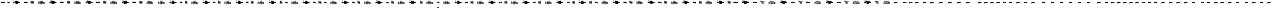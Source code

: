 digraph A { 
	rankdir=TB;
	size = "8.5,11";
	s0 [style="bold",width=0,height=0, fontsize = 50, label="kitchen \n " ];
	s1 [style="bold",width=0,height=0, fontsize = 50, label="deck \n " ];
	s2 [style="bold",width=0,height=0, fontsize = 50, label="kitchen \n carrying_item \n radio \n " ];
	s3 [style="bold",width=0,height=0, fontsize = 50, label="kitchen \n " ];
	s4 [style="bold",width=0,height=0, fontsize = 50, label="kitchen \n radio \n " ];
	s5 [style="bold",width=0,height=0, fontsize = 50, label="kitchen \n carrying_item \n " ];
	s6 [style="bold",width=0,height=0, fontsize = 50, label="kitchen \n carrying_item \n radio \n " ];
	s7 [style="bold",width=0,height=0, fontsize = 50, label="kitchen \n " ];
	s8 [style="bold",width=0,height=0, fontsize = 50, label="kitchen \n radio \n " ];
	s9 [style="bold",width=0,height=0, fontsize = 50, label="kitchen \n carrying_item \n " ];
	s10 [style="bold",width=0,height=0, fontsize = 50, label="kitchen \n carrying_item \n radio \n " ];
	s11 [style="bold",width=0,height=0, fontsize = 50, label="kitchen \n " ];
	s12 [style="bold",width=0,height=0, fontsize = 50, label="kitchen \n radio \n " ];
	s13 [style="bold",width=0,height=0, fontsize = 50, label="kitchen \n carrying_item \n " ];
	s14 [style="bold",width=0,height=0, fontsize = 50, label="kitchen \n carrying_item \n radio \n " ];
	s15 [style="bold",width=0,height=0, fontsize = 50, label="kitchen \n " ];
	s16 [style="bold",width=0,height=0, fontsize = 50, label="kitchen \n radio \n " ];
	s17 [style="bold",width=0,height=0, fontsize = 50, label="kitchen \n carrying_item \n " ];
	s18 [style="bold",width=0,height=0, fontsize = 50, label="deck \n carrying_item \n " ];
	s19 [style="bold",width=0,height=0, fontsize = 50, label="deck \n carrying_item \n radio \n " ];
	s20 [style="bold",width=0,height=0, fontsize = 50, label="deck \n " ];
	s21 [style="bold",width=0,height=0, fontsize = 50, label="deck \n radio \n " ];
	s22 [style="bold",width=0,height=0, fontsize = 50, label="deck \n carrying_item \n " ];
	s23 [style="bold",width=0,height=0, fontsize = 50, label="deck \n carrying_item \n radio \n " ];
	s24 [style="bold",width=0,height=0, fontsize = 50, label="deck \n " ];
	s25 [style="bold",width=0,height=0, fontsize = 50, label="deck \n radio \n " ];
	s26 [style="bold",width=0,height=0, fontsize = 50, label="deck \n carrying_item \n " ];
	s27 [style="bold",width=0,height=0, fontsize = 50, label="deck \n carrying_item \n radio \n " ];
	s28 [style="bold",width=0,height=0, fontsize = 50, label="deck \n " ];
	s29 [style="bold",width=0,height=0, fontsize = 50, label="deck \n radio \n " ];
	s30 [style="bold",width=0,height=0, fontsize = 50, label="deck \n carrying_item \n " ];
	s31 [style="bold",width=0,height=0, fontsize = 50, label="deck \n carrying_item \n radio \n " ];
	s32 [style="bold",width=0,height=0, fontsize = 50, label="deck \n radio \n " ];
	s33 [style="bold",width=0,height=0, fontsize = 50, label="living \n " ];
	s34 [style="bold",width=0,height=0, fontsize = 50, label="porch \n carrying_item \n " ];
	s35 [style="bold",width=0,height=0, fontsize = 50, label="living \n carrying_item \n radio \n " ];
	s36 [style="bold",width=0,height=0, fontsize = 50, label="living \n " ];
	s37 [style="bold",width=0,height=0, fontsize = 50, label="living \n radio \n " ];
	s38 [style="bold",width=0,height=0, fontsize = 50, label="living \n " ];
	s39 [style="bold",width=0,height=0, fontsize = 50, label="living \n carrying_item \n " ];
	s40 [style="bold",width=0,height=0, fontsize = 50, label="living \n carrying_item \n radio \n " ];
	s41 [style="bold",width=0,height=0, fontsize = 50, label="living \n " ];
	s42 [style="bold",width=0,height=0, fontsize = 50, label="living \n radio \n " ];
	s43 [style="bold",width=0,height=0, fontsize = 50, label="living \n carrying_item \n " ];
	s44 [style="bold",width=0,height=0, fontsize = 50, label="living \n carrying_item \n radio \n " ];
	s45 [style="bold",width=0,height=0, fontsize = 50, label="living \n " ];
	s46 [style="bold",width=0,height=0, fontsize = 50, label="living \n radio \n " ];
	s47 [style="bold",width=0,height=0, fontsize = 50, label="living \n carrying_item \n " ];
	s48 [style="bold",width=0,height=0, fontsize = 50, label="living \n carrying_item \n radio \n " ];
	s49 [style="bold",width=0,height=0, fontsize = 50, label="living \n radio \n " ];
	s50 [style="bold",width=0,height=0, fontsize = 50, label="living \n carrying_item \n " ];
	s51 [style="bold",width=0,height=0, fontsize = 50, label="porch \n " ];
	s52 [style="bold",width=0,height=0, fontsize = 50, label="porch \n carrying_item \n " ];
	s53 [style="bold",width=0,height=0, fontsize = 50, label="porch \n carrying_item \n radio \n " ];
	s54 [style="bold",width=0,height=0, fontsize = 50, label="porch \n " ];
	s55 [style="bold",width=0,height=0, fontsize = 50, label="porch \n radio \n " ];
	s56 [style="bold",width=0,height=0, fontsize = 50, label="porch \n carrying_item \n " ];
	s57 [style="bold",width=0,height=0, fontsize = 50, label="porch \n carrying_item \n radio \n " ];
	s58 [style="bold",width=0,height=0, fontsize = 50, label="porch \n " ];
	s59 [style="bold",width=0,height=0, fontsize = 50, label="porch \n radio \n " ];
	s60 [style="bold",width=0,height=0, fontsize = 50, label="porch \n carrying_item \n " ];
	s61 [style="bold",width=0,height=0, fontsize = 50, label="porch \n carrying_item \n radio \n " ];
	s62 [style="bold",width=0,height=0, fontsize = 50, label="porch \n " ];
	s63 [style="bold",width=0,height=0, fontsize = 50, label="porch \n radio \n " ];
	s64 [style="bold",width=0,height=0, fontsize = 50, label="porch \n carrying_item \n " ];
	s65 [style="bold",width=0,height=0, fontsize = 50, label="porch \n carrying_item \n radio \n " ];
	s66 [style="bold",width=0,height=0, fontsize = 50, label="porch \n " ];
	s67 [style="bold",width=0,height=0, fontsize = 50, label="porch \n radio \n " ];
	s68 [style="bold",width=0,height=0, fontsize = 50, label="porch \n carrying_item \n radio \n " ];
	s69 [style="bold",width=0,height=0, fontsize = 50, label="porch \n radio \n " ];
	s70 [style="bold",width=0,height=0, fontsize = 50, label="dining \n " ];
	s71 [style="bold",width=0,height=0, fontsize = 50, label="dining \n carrying_item \n " ];
	s72 [style="bold",width=0,height=0, fontsize = 50, label="dining \n carrying_item \n radio \n " ];
	s73 [style="bold",width=0,height=0, fontsize = 50, label="dining \n " ];
	s74 [style="bold",width=0,height=0, fontsize = 50, label="dining \n radio \n " ];
	s75 [style="bold",width=0,height=0, fontsize = 50, label="dining \n carrying_item \n " ];
	s76 [style="bold",width=0,height=0, fontsize = 50, label="dining \n carrying_item \n radio \n " ];
	s77 [style="bold",width=0,height=0, fontsize = 50, label="dining \n " ];
	s78 [style="bold",width=0,height=0, fontsize = 50, label="dining \n radio \n " ];
	s79 [style="bold",width=0,height=0, fontsize = 50, label="dining \n carrying_item \n " ];
	s80 [style="bold",width=0,height=0, fontsize = 50, label="dining \n carrying_item \n radio \n " ];
	s81 [style="bold",width=0,height=0, fontsize = 50, label="dining \n " ];
	s82 [style="bold",width=0,height=0, fontsize = 50, label="dining \n radio \n " ];
	s83 [style="bold",width=0,height=0, fontsize = 50, label="dining \n carrying_item \n " ];
	s84 [style="bold",width=0,height=0, fontsize = 50, label="dining \n carrying_item \n radio \n " ];
	s85 [style="bold",width=0,height=0, fontsize = 50, label="dining \n radio \n " ];
	s86 [style="bold",width=0,height=0, fontsize = 50, label="bedroom \n " ];
	s87 [style="bold",width=0,height=0, fontsize = 50, label="bedroom \n carrying_item \n radio \n " ];
	s88 [style="bold",width=0,height=0, fontsize = 50, label="bedroom \n " ];
	s89 [style="bold",width=0,height=0, fontsize = 50, label="bedroom \n radio \n " ];
	s90 [style="bold",width=0,height=0, fontsize = 50, label="bedroom \n carrying_item \n " ];
	s91 [style="bold",width=0,height=0, fontsize = 50, label="bedroom \n carrying_item \n radio \n " ];
	s92 [style="bold",width=0,height=0, fontsize = 50, label="bedroom \n " ];
	s93 [style="bold",width=0,height=0, fontsize = 50, label="bedroom \n radio \n " ];
	s94 [style="bold",width=0,height=0, fontsize = 50, label="bedroom \n " ];
	s95 [style="bold",width=0,height=0, fontsize = 50, label="bedroom \n carrying_item \n " ];
	s96 [style="bold",width=0,height=0, fontsize = 50, label="bedroom \n carrying_item \n radio \n " ];
	s97 [style="bold",width=0,height=0, fontsize = 50, label="bedroom \n " ];
	s98 [style="bold",width=0,height=0, fontsize = 50, label="bedroom \n radio \n " ];
	s99 [style="bold",width=0,height=0, fontsize = 50, label="bedroom \n carrying_item \n " ];
	s100 [style="bold",width=0,height=0, fontsize = 50, label="bedroom \n carrying_item \n radio \n " ];
	s101 [style="bold",width=0,height=0, fontsize = 50, label="bedroom \n radio \n " ];
	s102 [style="bold",width=0,height=0, fontsize = 50, label="bedroom \n carrying_item \n " ];
	s0 -> s<fsa.FSA_State instance at 0x9079e0c>[style="bold", arrowsize = 3, fontsize = 50, label="person \n " ];
	s0 -> s<fsa.FSA_State instance at 0x90799cc>[style="bold", arrowsize = 3, fontsize = 50, label="" ];
	s1 -> s<fsa.FSA_State instance at 0x907fc4c>[style="bold", arrowsize = 3, fontsize = 50, label="" ];
	s1 -> s<fsa.FSA_State instance at 0x907fd4c>[style="bold", arrowsize = 3, fontsize = 50, label="person \n " ];
	s1 -> s<fsa.FSA_State instance at 0x9083a6c>[style="bold", arrowsize = 3, fontsize = 50, label="person \n " ];
	s2 -> s<fsa.FSA_State instance at 0x9079f8c>[style="bold", arrowsize = 3, fontsize = 50, label="person \n " ];
	s2 -> s<fsa.FSA_State instance at 0x9079ecc>[style="bold", arrowsize = 3, fontsize = 50, label="" ];
	s3 -> s<fsa.FSA_State instance at 0x907f12c>[style="bold", arrowsize = 3, fontsize = 50, label="person \n " ];
	s3 -> s<fsa.FSA_State instance at 0x907fc4c>[style="bold", arrowsize = 3, fontsize = 50, label="" ];
	s4 -> s<fsa.FSA_State instance at 0x907f12c>[style="bold", arrowsize = 3, fontsize = 50, label="person \n " ];
	s4 -> s<fsa.FSA_State instance at 0x907f06c>[style="bold", arrowsize = 3, fontsize = 50, label="" ];
	s5 -> s<fsa.FSA_State instance at 0x907f2ac>[style="bold", arrowsize = 3, fontsize = 50, label="person \n " ];
	s5 -> s<fsa.FSA_State instance at 0x907fe4c>[style="bold", arrowsize = 3, fontsize = 50, label="" ];
	s6 -> s<fsa.FSA_State instance at 0x907f2ac>[style="bold", arrowsize = 3, fontsize = 50, label="person \n " ];
	s6 -> s<fsa.FSA_State instance at 0x907f1ec>[style="bold", arrowsize = 3, fontsize = 50, label="" ];
	s7 -> s<fsa.FSA_State instance at 0x907f46c>[style="bold", arrowsize = 3, fontsize = 50, label="person \n " ];
	s7 -> s<fsa.FSA_State instance at 0x908306c>[style="bold", arrowsize = 3, fontsize = 50, label="" ];
	s8 -> s<fsa.FSA_State instance at 0x907f46c>[style="bold", arrowsize = 3, fontsize = 50, label="person \n " ];
	s8 -> s<fsa.FSA_State instance at 0x907f38c>[style="bold", arrowsize = 3, fontsize = 50, label="" ];
	s9 -> s<fsa.FSA_State instance at 0x907f62c>[style="bold", arrowsize = 3, fontsize = 50, label="person \n " ];
	s9 -> s<fsa.FSA_State instance at 0x908326c>[style="bold", arrowsize = 3, fontsize = 50, label="" ];
	s10 -> s<fsa.FSA_State instance at 0x907f62c>[style="bold", arrowsize = 3, fontsize = 50, label="person \n " ];
	s10 -> s<fsa.FSA_State instance at 0x907f54c>[style="bold", arrowsize = 3, fontsize = 50, label="" ];
	s11 -> s<fsa.FSA_State instance at 0x907f7ec>[style="bold", arrowsize = 3, fontsize = 50, label="person \n " ];
	s11 -> s<fsa.FSA_State instance at 0x908346c>[style="bold", arrowsize = 3, fontsize = 50, label="" ];
	s12 -> s<fsa.FSA_State instance at 0x907f7ec>[style="bold", arrowsize = 3, fontsize = 50, label="person \n " ];
	s12 -> s<fsa.FSA_State instance at 0x907f70c>[style="bold", arrowsize = 3, fontsize = 50, label="" ];
	s13 -> s<fsa.FSA_State instance at 0x907fa4c>[style="bold", arrowsize = 3, fontsize = 50, label="person \n " ];
	s13 -> s<fsa.FSA_State instance at 0x908366c>[style="bold", arrowsize = 3, fontsize = 50, label="" ];
	s14 -> s<fsa.FSA_State instance at 0x907fa4c>[style="bold", arrowsize = 3, fontsize = 50, label="person \n " ];
	s14 -> s<fsa.FSA_State instance at 0x907f8cc>[style="bold", arrowsize = 3, fontsize = 50, label="" ];
	s15 -> s<fsa.FSA_State instance at 0x907fa4c>[style="bold", arrowsize = 3, fontsize = 50, label="person \n " ];
	s15 -> s<fsa.FSA_State instance at 0x90799cc>[style="bold", arrowsize = 3, fontsize = 50, label="" ];
	s16 -> s<fsa.FSA_State instance at 0x907fb4c>[style="bold", arrowsize = 3, fontsize = 50, label="" ];
	s16 -> s<fsa.FSA_State instance at 0x9079e0c>[style="bold", arrowsize = 3, fontsize = 50, label="person \n " ];
	s16 -> s<fsa.FSA_State instance at 0x9079d2c>[style="bold", arrowsize = 3, fontsize = 50, label="" ];
	s17 -> s<fsa.FSA_State instance at 0x9079f8c>[style="bold", arrowsize = 3, fontsize = 50, label="person \n " ];
	s17 -> s<fsa.FSA_State instance at 0x90799cc>[style="bold", arrowsize = 3, fontsize = 50, label="" ];
	s18 -> s<fsa.FSA_State instance at 0x907ff4c>[style="bold", arrowsize = 3, fontsize = 50, label="person \n " ];
	s18 -> s<fsa.FSA_State instance at 0x907fe4c>[style="bold", arrowsize = 3, fontsize = 50, label="" ];
	s19 -> s<fsa.FSA_State instance at 0x907ff4c>[style="bold", arrowsize = 3, fontsize = 50, label="person \n " ];
	s19 -> s<fsa.FSA_State instance at 0x907fe4c>[style="bold", arrowsize = 3, fontsize = 50, label="" ];
	s20 -> s<fsa.FSA_State instance at 0x908316c>[style="bold", arrowsize = 3, fontsize = 50, label="person \n " ];
	s20 -> s<fsa.FSA_State instance at 0x908306c>[style="bold", arrowsize = 3, fontsize = 50, label="" ];
	s21 -> s<fsa.FSA_State instance at 0x908316c>[style="bold", arrowsize = 3, fontsize = 50, label="person \n " ];
	s21 -> s<fsa.FSA_State instance at 0x908306c>[style="bold", arrowsize = 3, fontsize = 50, label="" ];
	s22 -> s<fsa.FSA_State instance at 0x908336c>[style="bold", arrowsize = 3, fontsize = 50, label="person \n " ];
	s22 -> s<fsa.FSA_State instance at 0x908326c>[style="bold", arrowsize = 3, fontsize = 50, label="" ];
	s23 -> s<fsa.FSA_State instance at 0x908336c>[style="bold", arrowsize = 3, fontsize = 50, label="person \n " ];
	s23 -> s<fsa.FSA_State instance at 0x908326c>[style="bold", arrowsize = 3, fontsize = 50, label="" ];
	s24 -> s<fsa.FSA_State instance at 0x908356c>[style="bold", arrowsize = 3, fontsize = 50, label="person \n " ];
	s24 -> s<fsa.FSA_State instance at 0x908346c>[style="bold", arrowsize = 3, fontsize = 50, label="" ];
	s25 -> s<fsa.FSA_State instance at 0x908356c>[style="bold", arrowsize = 3, fontsize = 50, label="person \n " ];
	s25 -> s<fsa.FSA_State instance at 0x908346c>[style="bold", arrowsize = 3, fontsize = 50, label="" ];
	s26 -> s<fsa.FSA_State instance at 0x908376c>[style="bold", arrowsize = 3, fontsize = 50, label="person \n " ];
	s26 -> s<fsa.FSA_State instance at 0x908366c>[style="bold", arrowsize = 3, fontsize = 50, label="" ];
	s27 -> s<fsa.FSA_State instance at 0x908376c>[style="bold", arrowsize = 3, fontsize = 50, label="person \n " ];
	s27 -> s<fsa.FSA_State instance at 0x908366c>[style="bold", arrowsize = 3, fontsize = 50, label="" ];
	s28 -> s<fsa.FSA_State instance at 0x908396c>[style="bold", arrowsize = 3, fontsize = 50, label="person \n " ];
	s28 -> s<fsa.FSA_State instance at 0x908386c>[style="bold", arrowsize = 3, fontsize = 50, label="" ];
	s29 -> s<fsa.FSA_State instance at 0x908396c>[style="bold", arrowsize = 3, fontsize = 50, label="person \n " ];
	s29 -> s<fsa.FSA_State instance at 0x908386c>[style="bold", arrowsize = 3, fontsize = 50, label="" ];
	s30 -> s<fsa.FSA_State instance at 0x9083a6c>[style="bold", arrowsize = 3, fontsize = 50, label="person \n " ];
	s30 -> s<fsa.FSA_State instance at 0x90799cc>[style="bold", arrowsize = 3, fontsize = 50, label="" ];
	s31 -> s<fsa.FSA_State instance at 0x9083a6c>[style="bold", arrowsize = 3, fontsize = 50, label="person \n " ];
	s31 -> s<fsa.FSA_State instance at 0x90799cc>[style="bold", arrowsize = 3, fontsize = 50, label="" ];
	s32 -> s<fsa.FSA_State instance at 0x907fc4c>[style="bold", arrowsize = 3, fontsize = 50, label="" ];
	s32 -> s<fsa.FSA_State instance at 0x907fd4c>[style="bold", arrowsize = 3, fontsize = 50, label="person \n " ];
	s32 -> s<fsa.FSA_State instance at 0x90799cc>[style="bold", arrowsize = 3, fontsize = 50, label="" ];
	s33 -> s<fsa.FSA_State instance at 0x9083d6c>[style="bold", arrowsize = 3, fontsize = 50, label="person \n " ];
	s33 -> s<fsa.FSA_State instance at 0x9083c6c>[style="bold", arrowsize = 3, fontsize = 50, label="" ];
	s34 -> s<fsa.FSA_State instance at 0x9088fac>[style="bold", arrowsize = 3, fontsize = 50, label="person \n " ];
	s34 -> s<fsa.FSA_State instance at 0x9085d8c>[style="bold", arrowsize = 3, fontsize = 50, label="" ];
	s35 -> s<fsa.FSA_State instance at 0x9083f6c>[style="bold", arrowsize = 3, fontsize = 50, label="person \n " ];
	s35 -> s<fsa.FSA_State instance at 0x9083e6c>[style="bold", arrowsize = 3, fontsize = 50, label="" ];
	s36 -> s<fsa.FSA_State instance at 0x9083f6c>[style="bold", arrowsize = 3, fontsize = 50, label="person \n " ];
	s36 -> s<fsa.FSA_State instance at 0x90880ac>[style="bold", arrowsize = 3, fontsize = 50, label="" ];
	s37 -> s<fsa.FSA_State instance at 0x908518c>[style="bold", arrowsize = 3, fontsize = 50, label="" ];
	s37 -> s<fsa.FSA_State instance at 0x908528c>[style="bold", arrowsize = 3, fontsize = 50, label="person \n " ];
	s37 -> s<fsa.FSA_State instance at 0x908508c>[style="bold", arrowsize = 3, fontsize = 50, label="" ];
	s38 -> s<fsa.FSA_State instance at 0x908528c>[style="bold", arrowsize = 3, fontsize = 50, label="person \n " ];
	s38 -> s<fsa.FSA_State instance at 0x90882ac>[style="bold", arrowsize = 3, fontsize = 50, label="" ];
	s39 -> s<fsa.FSA_State instance at 0x908548c>[style="bold", arrowsize = 3, fontsize = 50, label="person \n " ];
	s39 -> s<fsa.FSA_State instance at 0x90884ac>[style="bold", arrowsize = 3, fontsize = 50, label="" ];
	s40 -> s<fsa.FSA_State instance at 0x908548c>[style="bold", arrowsize = 3, fontsize = 50, label="person \n " ];
	s40 -> s<fsa.FSA_State instance at 0x908538c>[style="bold", arrowsize = 3, fontsize = 50, label="" ];
	s41 -> s<fsa.FSA_State instance at 0x908568c>[style="bold", arrowsize = 3, fontsize = 50, label="person \n " ];
	s41 -> s<fsa.FSA_State instance at 0x90886ac>[style="bold", arrowsize = 3, fontsize = 50, label="" ];
	s42 -> s<fsa.FSA_State instance at 0x908568c>[style="bold", arrowsize = 3, fontsize = 50, label="person \n " ];
	s42 -> s<fsa.FSA_State instance at 0x908558c>[style="bold", arrowsize = 3, fontsize = 50, label="" ];
	s43 -> s<fsa.FSA_State instance at 0x908588c>[style="bold", arrowsize = 3, fontsize = 50, label="person \n " ];
	s43 -> s<fsa.FSA_State instance at 0x90888ac>[style="bold", arrowsize = 3, fontsize = 50, label="" ];
	s44 -> s<fsa.FSA_State instance at 0x908588c>[style="bold", arrowsize = 3, fontsize = 50, label="person \n " ];
	s44 -> s<fsa.FSA_State instance at 0x908578c>[style="bold", arrowsize = 3, fontsize = 50, label="" ];
	s45 -> s<fsa.FSA_State instance at 0x9085a8c>[style="bold", arrowsize = 3, fontsize = 50, label="person \n " ];
	s45 -> s<fsa.FSA_State instance at 0x9088aac>[style="bold", arrowsize = 3, fontsize = 50, label="" ];
	s46 -> s<fsa.FSA_State instance at 0x9085a8c>[style="bold", arrowsize = 3, fontsize = 50, label="person \n " ];
	s46 -> s<fsa.FSA_State instance at 0x908598c>[style="bold", arrowsize = 3, fontsize = 50, label="" ];
	s47 -> s<fsa.FSA_State instance at 0x9085b8c>[style="bold", arrowsize = 3, fontsize = 50, label="person \n " ];
	s47 -> s<fsa.FSA_State instance at 0x9088cac>[style="bold", arrowsize = 3, fontsize = 50, label="" ];
	s48 -> s<fsa.FSA_State instance at 0x9085b8c>[style="bold", arrowsize = 3, fontsize = 50, label="person \n " ];
	s48 -> s<fsa.FSA_State instance at 0x9083b6c>[style="bold", arrowsize = 3, fontsize = 50, label="" ];
	s49 -> s<fsa.FSA_State instance at 0x9083d6c>[style="bold", arrowsize = 3, fontsize = 50, label="person \n " ];
	s49 -> s<fsa.FSA_State instance at 0x9085c8c>[style="bold", arrowsize = 3, fontsize = 50, label="" ];
	s50 -> s<fsa.FSA_State instance at 0x9083f6c>[style="bold", arrowsize = 3, fontsize = 50, label="person \n " ];
	s50 -> s<fsa.FSA_State instance at 0x9085d8c>[style="bold", arrowsize = 3, fontsize = 50, label="" ];
	s51 -> s<fsa.FSA_State instance at 0x9085f8c>[style="bold", arrowsize = 3, fontsize = 50, label="person \n " ];
	s51 -> s<fsa.FSA_State instance at 0x9085e8c>[style="bold", arrowsize = 3, fontsize = 50, label="" ];
	s52 -> s<fsa.FSA_State instance at 0x90881ac>[style="bold", arrowsize = 3, fontsize = 50, label="person \n " ];
	s52 -> s<fsa.FSA_State instance at 0x90880ac>[style="bold", arrowsize = 3, fontsize = 50, label="" ];
	s53 -> s<fsa.FSA_State instance at 0x90881ac>[style="bold", arrowsize = 3, fontsize = 50, label="person \n " ];
	s53 -> s<fsa.FSA_State instance at 0x90880ac>[style="bold", arrowsize = 3, fontsize = 50, label="" ];
	s54 -> s<fsa.FSA_State instance at 0x90883ac>[style="bold", arrowsize = 3, fontsize = 50, label="person \n " ];
	s54 -> s<fsa.FSA_State instance at 0x90882ac>[style="bold", arrowsize = 3, fontsize = 50, label="" ];
	s55 -> s<fsa.FSA_State instance at 0x90883ac>[style="bold", arrowsize = 3, fontsize = 50, label="person \n " ];
	s55 -> s<fsa.FSA_State instance at 0x90882ac>[style="bold", arrowsize = 3, fontsize = 50, label="" ];
	s56 -> s<fsa.FSA_State instance at 0x90885ac>[style="bold", arrowsize = 3, fontsize = 50, label="person \n " ];
	s56 -> s<fsa.FSA_State instance at 0x90884ac>[style="bold", arrowsize = 3, fontsize = 50, label="" ];
	s57 -> s<fsa.FSA_State instance at 0x90885ac>[style="bold", arrowsize = 3, fontsize = 50, label="person \n " ];
	s57 -> s<fsa.FSA_State instance at 0x90884ac>[style="bold", arrowsize = 3, fontsize = 50, label="" ];
	s58 -> s<fsa.FSA_State instance at 0x90887ac>[style="bold", arrowsize = 3, fontsize = 50, label="person \n " ];
	s58 -> s<fsa.FSA_State instance at 0x90886ac>[style="bold", arrowsize = 3, fontsize = 50, label="" ];
	s59 -> s<fsa.FSA_State instance at 0x90887ac>[style="bold", arrowsize = 3, fontsize = 50, label="person \n " ];
	s59 -> s<fsa.FSA_State instance at 0x90886ac>[style="bold", arrowsize = 3, fontsize = 50, label="" ];
	s60 -> s<fsa.FSA_State instance at 0x90889ac>[style="bold", arrowsize = 3, fontsize = 50, label="person \n " ];
	s60 -> s<fsa.FSA_State instance at 0x90888ac>[style="bold", arrowsize = 3, fontsize = 50, label="" ];
	s61 -> s<fsa.FSA_State instance at 0x90889ac>[style="bold", arrowsize = 3, fontsize = 50, label="person \n " ];
	s61 -> s<fsa.FSA_State instance at 0x90888ac>[style="bold", arrowsize = 3, fontsize = 50, label="" ];
	s62 -> s<fsa.FSA_State instance at 0x9088bac>[style="bold", arrowsize = 3, fontsize = 50, label="person \n " ];
	s62 -> s<fsa.FSA_State instance at 0x9088aac>[style="bold", arrowsize = 3, fontsize = 50, label="" ];
	s63 -> s<fsa.FSA_State instance at 0x9088bac>[style="bold", arrowsize = 3, fontsize = 50, label="person \n " ];
	s63 -> s<fsa.FSA_State instance at 0x9088aac>[style="bold", arrowsize = 3, fontsize = 50, label="" ];
	s64 -> s<fsa.FSA_State instance at 0x9088dac>[style="bold", arrowsize = 3, fontsize = 50, label="person \n " ];
	s64 -> s<fsa.FSA_State instance at 0x9088cac>[style="bold", arrowsize = 3, fontsize = 50, label="" ];
	s65 -> s<fsa.FSA_State instance at 0x9088dac>[style="bold", arrowsize = 3, fontsize = 50, label="person \n " ];
	s65 -> s<fsa.FSA_State instance at 0x9088cac>[style="bold", arrowsize = 3, fontsize = 50, label="" ];
	s66 -> s<fsa.FSA_State instance at 0x9088eac>[style="bold", arrowsize = 3, fontsize = 50, label="person \n " ];
	s66 -> s<fsa.FSA_State instance at 0x9083c6c>[style="bold", arrowsize = 3, fontsize = 50, label="" ];
	s67 -> s<fsa.FSA_State instance at 0x9088eac>[style="bold", arrowsize = 3, fontsize = 50, label="person \n " ];
	s67 -> s<fsa.FSA_State instance at 0x9083c6c>[style="bold", arrowsize = 3, fontsize = 50, label="" ];
	s68 -> s<fsa.FSA_State instance at 0x9088fac>[style="bold", arrowsize = 3, fontsize = 50, label="person \n " ];
	s68 -> s<fsa.FSA_State instance at 0x9085d8c>[style="bold", arrowsize = 3, fontsize = 50, label="" ];
	s69 -> s<fsa.FSA_State instance at 0x9085f8c>[style="bold", arrowsize = 3, fontsize = 50, label="person \n " ];
	s69 -> s<fsa.FSA_State instance at 0x9085e8c>[style="bold", arrowsize = 3, fontsize = 50, label="" ];
	s70 -> s<fsa.FSA_State instance at 0x908b2cc>[style="bold", arrowsize = 3, fontsize = 50, label="person \n " ];
	s70 -> s<fsa.FSA_State instance at 0x908b1cc>[style="bold", arrowsize = 3, fontsize = 50, label="" ];
	s71 -> s<fsa.FSA_State instance at 0x908b4cc>[style="bold", arrowsize = 3, fontsize = 50, label="person \n " ];
	s71 -> s<fsa.FSA_State instance at 0x908b3cc>[style="bold", arrowsize = 3, fontsize = 50, label="" ];
	s72 -> s<fsa.FSA_State instance at 0x908b4cc>[style="bold", arrowsize = 3, fontsize = 50, label="person \n " ];
	s72 -> s<fsa.FSA_State instance at 0x908b3cc>[style="bold", arrowsize = 3, fontsize = 50, label="" ];
	s73 -> s<fsa.FSA_State instance at 0x908b6cc>[style="bold", arrowsize = 3, fontsize = 50, label="person \n " ];
	s73 -> s<fsa.FSA_State instance at 0x908b5cc>[style="bold", arrowsize = 3, fontsize = 50, label="" ];
	s74 -> s<fsa.FSA_State instance at 0x908b6cc>[style="bold", arrowsize = 3, fontsize = 50, label="person \n " ];
	s74 -> s<fsa.FSA_State instance at 0x908b5cc>[style="bold", arrowsize = 3, fontsize = 50, label="" ];
	s75 -> s<fsa.FSA_State instance at 0x908b8cc>[style="bold", arrowsize = 3, fontsize = 50, label="person \n " ];
	s75 -> s<fsa.FSA_State instance at 0x908b7cc>[style="bold", arrowsize = 3, fontsize = 50, label="" ];
	s76 -> s<fsa.FSA_State instance at 0x908b8cc>[style="bold", arrowsize = 3, fontsize = 50, label="person \n " ];
	s76 -> s<fsa.FSA_State instance at 0x908b7cc>[style="bold", arrowsize = 3, fontsize = 50, label="" ];
	s77 -> s<fsa.FSA_State instance at 0x908bacc>[style="bold", arrowsize = 3, fontsize = 50, label="person \n " ];
	s77 -> s<fsa.FSA_State instance at 0x908b9cc>[style="bold", arrowsize = 3, fontsize = 50, label="" ];
	s78 -> s<fsa.FSA_State instance at 0x908bacc>[style="bold", arrowsize = 3, fontsize = 50, label="person \n " ];
	s78 -> s<fsa.FSA_State instance at 0x908b9cc>[style="bold", arrowsize = 3, fontsize = 50, label="" ];
	s79 -> s<fsa.FSA_State instance at 0x908bccc>[style="bold", arrowsize = 3, fontsize = 50, label="person \n " ];
	s79 -> s<fsa.FSA_State instance at 0x908bbcc>[style="bold", arrowsize = 3, fontsize = 50, label="" ];
	s80 -> s<fsa.FSA_State instance at 0x908bccc>[style="bold", arrowsize = 3, fontsize = 50, label="person \n " ];
	s80 -> s<fsa.FSA_State instance at 0x908bbcc>[style="bold", arrowsize = 3, fontsize = 50, label="" ];
	s81 -> s<fsa.FSA_State instance at 0x908bdcc>[style="bold", arrowsize = 3, fontsize = 50, label="" ];
	s81 -> s<fsa.FSA_State instance at 0x908becc>[style="bold", arrowsize = 3, fontsize = 50, label="person \n " ];
	s81 -> s<fsa.FSA_State instance at 0x908bccc>[style="bold", arrowsize = 3, fontsize = 50, label="person \n " ];
	s82 -> s<fsa.FSA_State instance at 0x908bdcc>[style="bold", arrowsize = 3, fontsize = 50, label="" ];
	s82 -> s<fsa.FSA_State instance at 0x908becc>[style="bold", arrowsize = 3, fontsize = 50, label="person \n " ];
	s82 -> s<fsa.FSA_State instance at 0x908bbcc>[style="bold", arrowsize = 3, fontsize = 50, label="" ];
	s83 -> s<fsa.FSA_State instance at 0x908bfcc>[style="bold", arrowsize = 3, fontsize = 50, label="person \n " ];
	s83 -> s<fsa.FSA_State instance at 0x908b0cc>[style="bold", arrowsize = 3, fontsize = 50, label="" ];
	s84 -> s<fsa.FSA_State instance at 0x908bfcc>[style="bold", arrowsize = 3, fontsize = 50, label="person \n " ];
	s84 -> s<fsa.FSA_State instance at 0x908b0cc>[style="bold", arrowsize = 3, fontsize = 50, label="" ];
	s85 -> s<fsa.FSA_State instance at 0x908b2cc>[style="bold", arrowsize = 3, fontsize = 50, label="person \n " ];
	s85 -> s<fsa.FSA_State instance at 0x908b1cc>[style="bold", arrowsize = 3, fontsize = 50, label="" ];
	s86 -> s<fsa.FSA_State instance at 0x908d1ec>[style="bold", arrowsize = 3, fontsize = 50, label="person \n " ];
	s86 -> s<fsa.FSA_State instance at 0x90799cc>[style="bold", arrowsize = 3, fontsize = 50, label="" ];
	s87 -> s<fsa.FSA_State instance at 0x908d3ec>[style="bold", arrowsize = 3, fontsize = 50, label="person \n " ];
	s87 -> s<fsa.FSA_State instance at 0x908d2ec>[style="bold", arrowsize = 3, fontsize = 50, label="" ];
	s88 -> s<fsa.FSA_State instance at 0x908d5ec>[style="bold", arrowsize = 3, fontsize = 50, label="person \n " ];
	s88 -> s<fsa.FSA_State instance at 0x907fc4c>[style="bold", arrowsize = 3, fontsize = 50, label="" ];
	s89 -> s<fsa.FSA_State instance at 0x908d5ec>[style="bold", arrowsize = 3, fontsize = 50, label="person \n " ];
	s89 -> s<fsa.FSA_State instance at 0x908d4ec>[style="bold", arrowsize = 3, fontsize = 50, label="" ];
	s90 -> s<fsa.FSA_State instance at 0x908d7ec>[style="bold", arrowsize = 3, fontsize = 50, label="person \n " ];
	s90 -> s<fsa.FSA_State instance at 0x907fe4c>[style="bold", arrowsize = 3, fontsize = 50, label="" ];
	s91 -> s<fsa.FSA_State instance at 0x908d7ec>[style="bold", arrowsize = 3, fontsize = 50, label="person \n " ];
	s91 -> s<fsa.FSA_State instance at 0x908d6ec>[style="bold", arrowsize = 3, fontsize = 50, label="" ];
	s92 -> s<fsa.FSA_State instance at 0x908d7ec>[style="bold", arrowsize = 3, fontsize = 50, label="person \n " ];
	s92 -> s<fsa.FSA_State instance at 0x908326c>[style="bold", arrowsize = 3, fontsize = 50, label="" ];
	s93 -> s<fsa.FSA_State instance at 0x908d9ec>[style="bold", arrowsize = 3, fontsize = 50, label="" ];
	s93 -> s<fsa.FSA_State instance at 0x908daec>[style="bold", arrowsize = 3, fontsize = 50, label="person \n " ];
	s93 -> s<fsa.FSA_State instance at 0x908d8ec>[style="bold", arrowsize = 3, fontsize = 50, label="" ];
	s94 -> s<fsa.FSA_State instance at 0x908daec>[style="bold", arrowsize = 3, fontsize = 50, label="person \n " ];
	s94 -> s<fsa.FSA_State instance at 0x908346c>[style="bold", arrowsize = 3, fontsize = 50, label="" ];
	s95 -> s<fsa.FSA_State instance at 0x908dcec>[style="bold", arrowsize = 3, fontsize = 50, label="person \n " ];
	s95 -> s<fsa.FSA_State instance at 0x908366c>[style="bold", arrowsize = 3, fontsize = 50, label="" ];
	s96 -> s<fsa.FSA_State instance at 0x908dcec>[style="bold", arrowsize = 3, fontsize = 50, label="person \n " ];
	s96 -> s<fsa.FSA_State instance at 0x908dbec>[style="bold", arrowsize = 3, fontsize = 50, label="" ];
	s97 -> s<fsa.FSA_State instance at 0x908deec>[style="bold", arrowsize = 3, fontsize = 50, label="person \n " ];
	s97 -> s<fsa.FSA_State instance at 0x908386c>[style="bold", arrowsize = 3, fontsize = 50, label="" ];
	s98 -> s<fsa.FSA_State instance at 0x908deec>[style="bold", arrowsize = 3, fontsize = 50, label="person \n " ];
	s98 -> s<fsa.FSA_State instance at 0x908ddec>[style="bold", arrowsize = 3, fontsize = 50, label="" ];
	s99 -> s<fsa.FSA_State instance at 0x908dfec>[style="bold", arrowsize = 3, fontsize = 50, label="person \n " ];
	s99 -> s<fsa.FSA_State instance at 0x90799cc>[style="bold", arrowsize = 3, fontsize = 50, label="" ];
	s100 -> s<fsa.FSA_State instance at 0x908dfec>[style="bold", arrowsize = 3, fontsize = 50, label="person \n " ];
	s100 -> s<fsa.FSA_State instance at 0x908d0ec>[style="bold", arrowsize = 3, fontsize = 50, label="" ];
	s101 -> s<fsa.FSA_State instance at 0x908d1ec>[style="bold", arrowsize = 3, fontsize = 50, label="person \n " ];
	s101 -> s<fsa.FSA_State instance at 0x909110c>[style="bold", arrowsize = 3, fontsize = 50, label="" ];
	s102 -> s<fsa.FSA_State instance at 0x908d3ec>[style="bold", arrowsize = 3, fontsize = 50, label="person \n " ];
	s102 -> s<fsa.FSA_State instance at 0x90799cc>[style="bold", arrowsize = 3, fontsize = 50, label="" ];
} 
